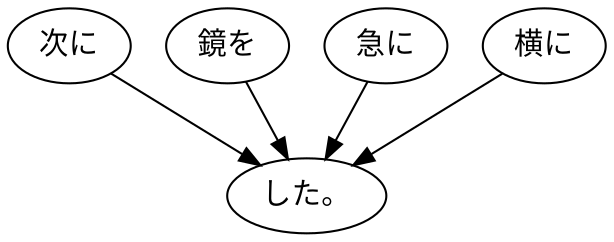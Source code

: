 digraph graph5682 {
	node0 [label="次に"];
	node1 [label="鏡を"];
	node2 [label="急に"];
	node3 [label="横に"];
	node4 [label="した。"];
	node0 -> node4;
	node1 -> node4;
	node2 -> node4;
	node3 -> node4;
}
